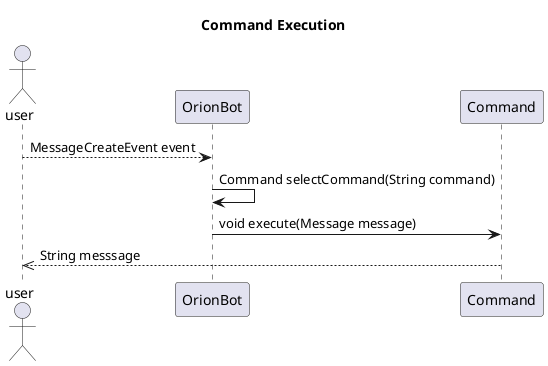 @startuml
title Command Execution

actor user as user
participant OrionBot as bot
participant Command as command

user-->bot: MessageCreateEvent event
bot->bot: Command selectCommand(String command)
bot->command: void execute(Message message)
command-->>user: String messsage
@enduml